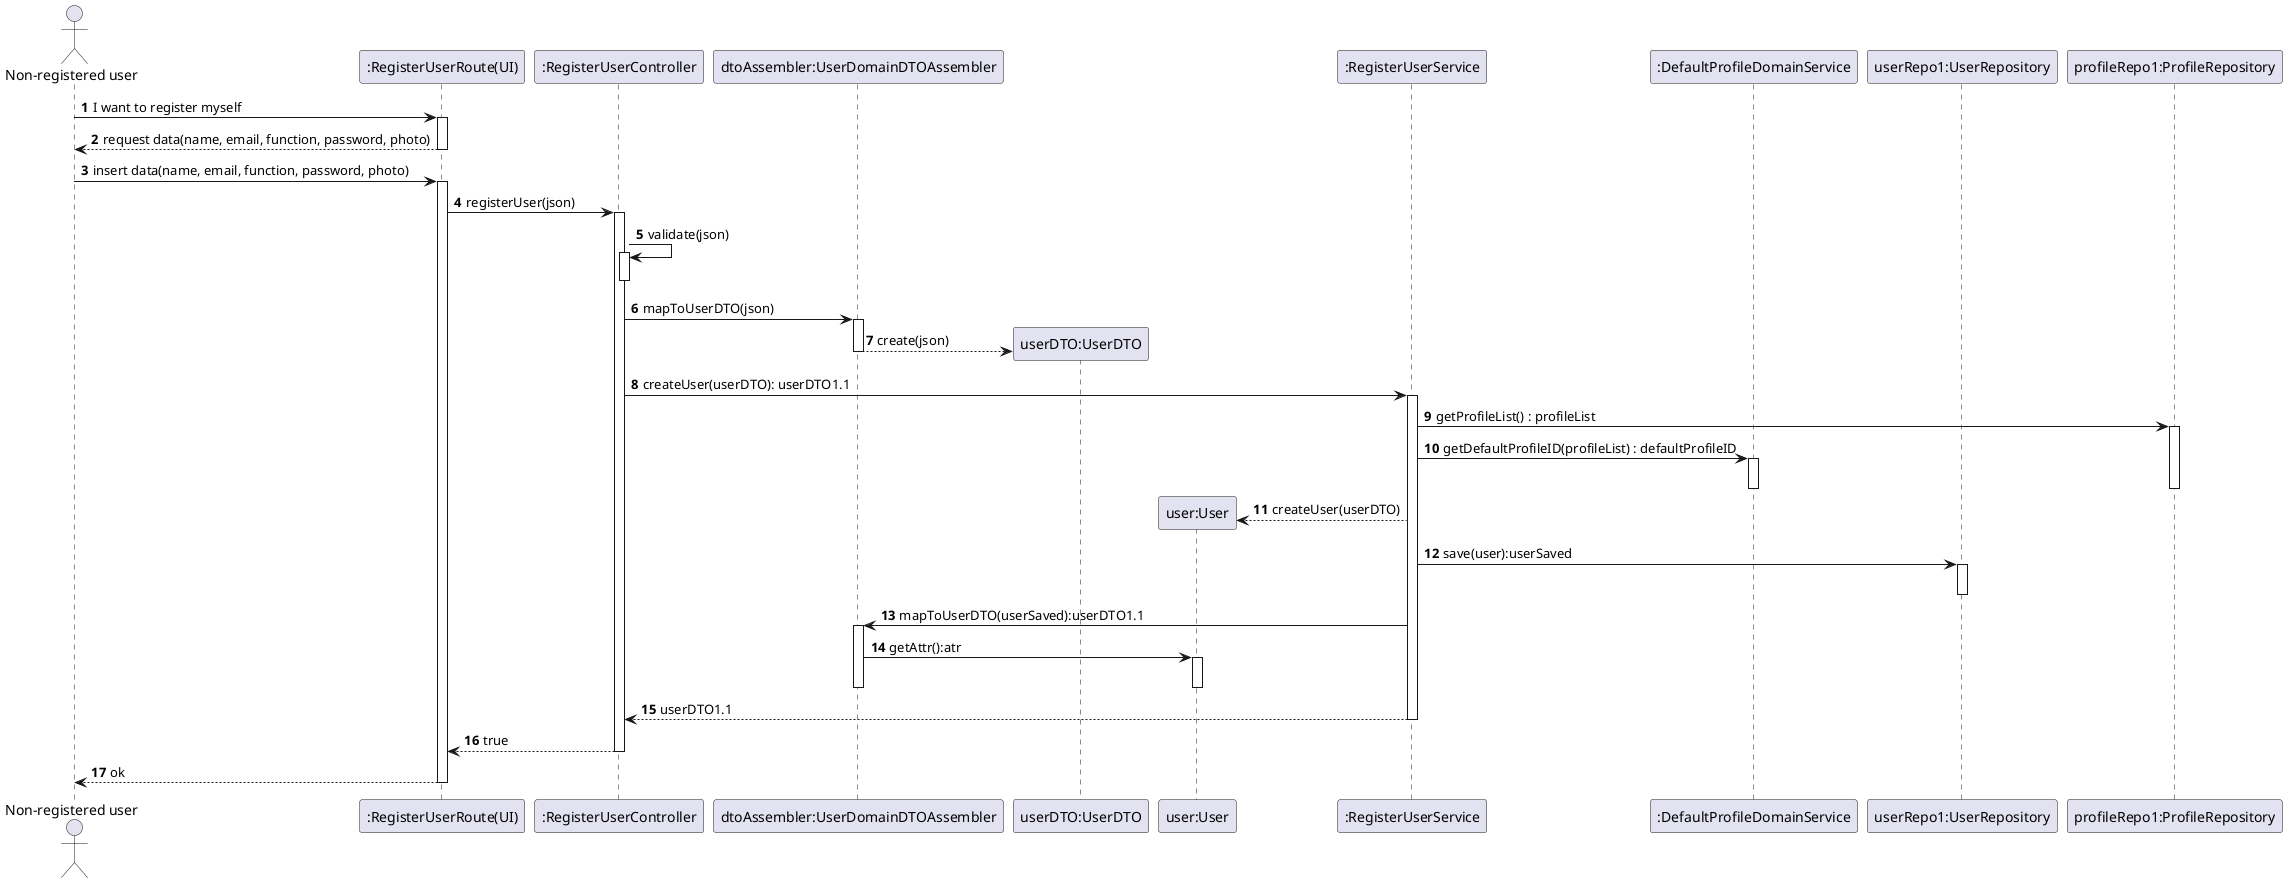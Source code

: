 @startuml
'https://plantuml.com/class-diagram

autoactivate on
autonumber
actor "Non-registered user" as user
participant ":RegisterUserRoute(UI)" as route
participant ":RegisterUserController" as controller
participant "dtoAssembler:UserDomainDTOAssembler" as mapperJson
participant "userDTO:UserDTO" as dtoUser1
participant "user:User" as user1

participant ":RegisterUserService" as service

participant ":DefaultProfileDomainService" as serviceProfile

participant "userRepo1:UserRepository" as repo

participant "profileRepo1:ProfileRepository" as repoProfile




user -> route :I want to register myself
user <-- route: request data(name, email, function, password, photo)
deactivate route
user -> route: insert data(name, email, function, password, photo)
route -> controller: registerUser(json)
controller -> controller:validate(json)
deactivate controller
controller -> mapperJson: mapToUserDTO(json)
mapperJson --> dtoUser1**: create(json)
deactivate mapperJson
controller -> service : createUser(userDTO): userDTO1.1
service -> repoProfile : getProfileList() : profileList
service -> serviceProfile: getDefaultProfileID(profileList) : defaultProfileID
deactivate
deactivate
service --> user1**: createUser(userDTO)
service -> repo : save(user):userSaved
deactivate repo
service -> mapperJson : mapToUserDTO(userSaved):userDTO1.1


mapperJson -> user1 : getAttr():atr
deactivate mapperJson
deactivate user1
controller <-- service: userDTO1.1
deactivate service
route <-- controller : true
deactivate controller
user <-- route: ok
deactivate route


@enduml
